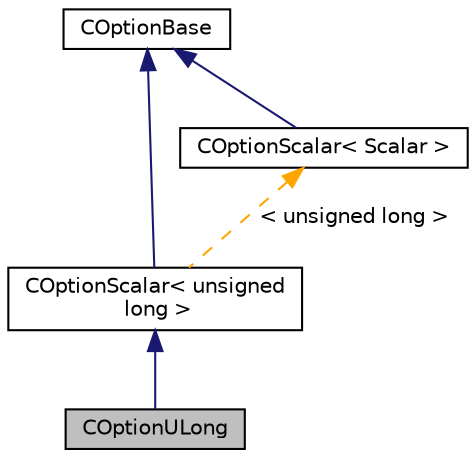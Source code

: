 digraph "COptionULong"
{
 // LATEX_PDF_SIZE
  edge [fontname="Helvetica",fontsize="10",labelfontname="Helvetica",labelfontsize="10"];
  node [fontname="Helvetica",fontsize="10",shape=record];
  Node1 [label="COptionULong",height=0.2,width=0.4,color="black", fillcolor="grey75", style="filled", fontcolor="black",tooltip=" "];
  Node2 -> Node1 [dir="back",color="midnightblue",fontsize="10",style="solid",fontname="Helvetica"];
  Node2 [label="COptionScalar\< unsigned\l long \>",height=0.2,width=0.4,color="black", fillcolor="white", style="filled",URL="$classCOptionScalar.html",tooltip=" "];
  Node3 -> Node2 [dir="back",color="midnightblue",fontsize="10",style="solid",fontname="Helvetica"];
  Node3 [label="COptionBase",height=0.2,width=0.4,color="black", fillcolor="white", style="filled",URL="$classCOptionBase.html",tooltip=" "];
  Node4 -> Node2 [dir="back",color="orange",fontsize="10",style="dashed",label=" \< unsigned long \>" ,fontname="Helvetica"];
  Node4 [label="COptionScalar\< Scalar \>",height=0.2,width=0.4,color="black", fillcolor="white", style="filled",URL="$classCOptionScalar.html",tooltip=" "];
  Node3 -> Node4 [dir="back",color="midnightblue",fontsize="10",style="solid",fontname="Helvetica"];
}

